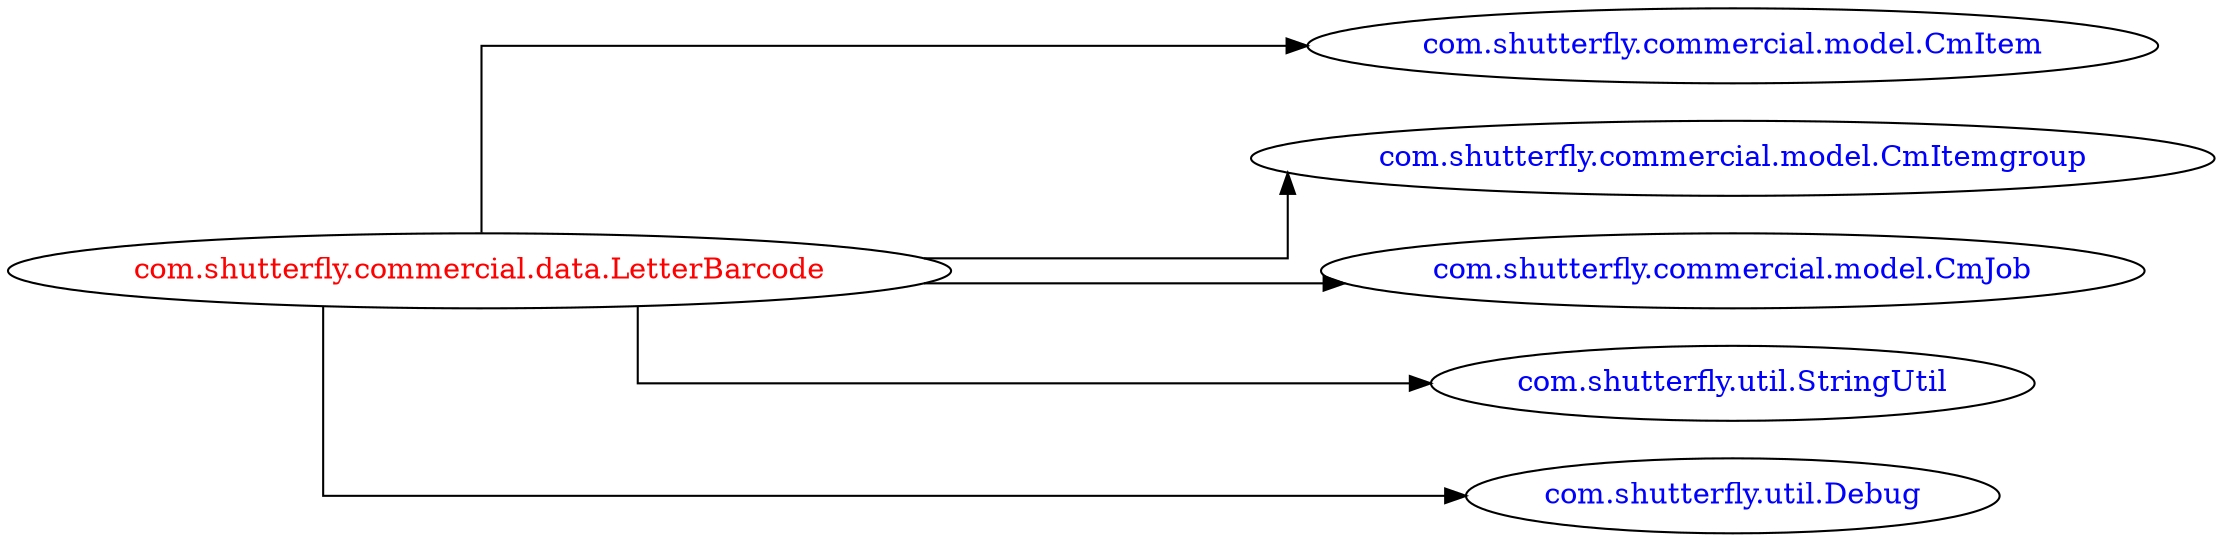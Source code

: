 digraph dependencyGraph {
 concentrate=true;
 ranksep="2.0";
 rankdir="LR"; 
 splines="ortho";
"com.shutterfly.commercial.data.LetterBarcode" [fontcolor="red"];
"com.shutterfly.commercial.model.CmItem" [ fontcolor="blue" ];
"com.shutterfly.commercial.data.LetterBarcode"->"com.shutterfly.commercial.model.CmItem";
"com.shutterfly.commercial.model.CmItemgroup" [ fontcolor="blue" ];
"com.shutterfly.commercial.data.LetterBarcode"->"com.shutterfly.commercial.model.CmItemgroup";
"com.shutterfly.commercial.model.CmJob" [ fontcolor="blue" ];
"com.shutterfly.commercial.data.LetterBarcode"->"com.shutterfly.commercial.model.CmJob";
"com.shutterfly.util.StringUtil" [ fontcolor="blue" ];
"com.shutterfly.commercial.data.LetterBarcode"->"com.shutterfly.util.StringUtil";
"com.shutterfly.util.Debug" [ fontcolor="blue" ];
"com.shutterfly.commercial.data.LetterBarcode"->"com.shutterfly.util.Debug";
}